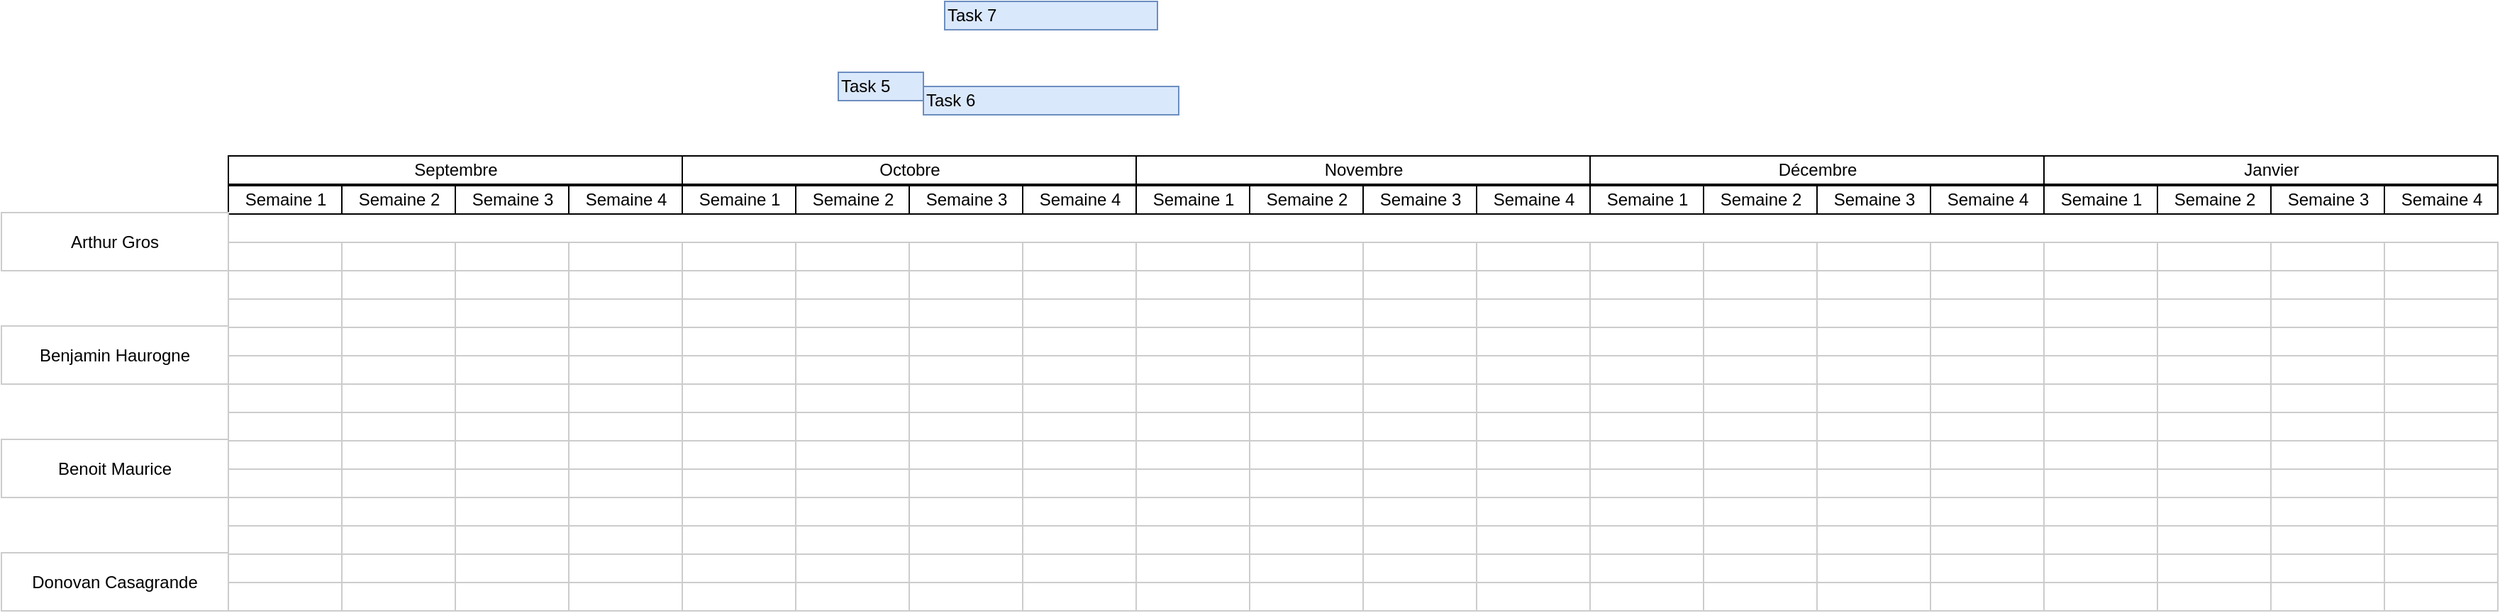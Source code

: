 <mxfile version="22.1.3" type="github">
  <diagram name="Page-1" id="2c4490ee-f0b8-94ab-5012-d5dc3445f7a3">
    <mxGraphModel dx="1902" dy="808" grid="1" gridSize="10" guides="1" tooltips="1" connect="0" arrows="1" fold="1" page="1" pageScale="1.5" pageWidth="1169" pageHeight="826" background="none" math="0" shadow="0">
      <root>
        <mxCell id="0" style=";html=1;" />
        <mxCell id="1" style=";html=1;" parent="0" />
        <mxCell id="67c90442a009f359-279" value="Novembre" style="strokeWidth=1;fontStyle=0;html=1;" parent="1" vertex="1">
          <mxGeometry x="800" y="439" width="320" height="20" as="geometry" />
        </mxCell>
        <mxCell id="7a8b956e7d50b54d-104" value="Décembre" style="strokeWidth=1;fontStyle=0;html=1;" parent="1" vertex="1">
          <mxGeometry x="1120" y="439" width="320" height="20" as="geometry" />
        </mxCell>
        <mxCell id="7a8b956e7d50b54d-109" value="Janvier" style="strokeWidth=1;fontStyle=0;html=1;" parent="1" vertex="1">
          <mxGeometry x="1440" y="439" width="320" height="20" as="geometry" />
        </mxCell>
        <mxCell id="7a8b956e7d50b54d-145" value="Octobre" style="strokeWidth=1;fontStyle=0;html=1;" parent="1" vertex="1">
          <mxGeometry x="480" y="439" width="320" height="20" as="geometry" />
        </mxCell>
        <mxCell id="7a8b956e7d50b54d-151" value="Septembre" style="strokeWidth=1;fontStyle=0;html=1;" parent="1" vertex="1">
          <mxGeometry x="160" y="439" width="320" height="20" as="geometry" />
        </mxCell>
        <mxCell id="7a8b956e7d50b54d-152" value="Semaine 1" style="strokeWidth=1;fontStyle=0;html=1;" parent="1" vertex="1">
          <mxGeometry x="160" y="460" width="80" height="20" as="geometry" />
        </mxCell>
        <mxCell id="7a8b956e7d50b54d-357" value="Task 5" style="align=left;strokeColor=#6c8ebf;html=1;fillColor=#dae8fc;" parent="1" vertex="1">
          <mxGeometry x="590" y="380" width="60" height="20" as="geometry" />
        </mxCell>
        <mxCell id="7a8b956e7d50b54d-358" value="Task 6" style="align=left;strokeColor=#6c8ebf;html=1;fillColor=#dae8fc;" parent="1" vertex="1">
          <mxGeometry x="650" y="390" width="180" height="20" as="geometry" />
        </mxCell>
        <mxCell id="7a8b956e7d50b54d-359" value="Task 7" style="align=left;strokeColor=#6c8ebf;html=1;fillColor=#dae8fc;" parent="1" vertex="1">
          <mxGeometry x="665" y="330" width="150" height="20" as="geometry" />
        </mxCell>
        <mxCell id="KohmYElV7J4Lf4DfOWHx-1" value="Arthur Gros" style="whiteSpace=wrap;html=1;align=center;strokeColor=#CCCCCC;" parent="1" vertex="1">
          <mxGeometry y="479" width="160" height="41" as="geometry" />
        </mxCell>
        <mxCell id="KohmYElV7J4Lf4DfOWHx-3" value="Benjamin Haurogne" style="whiteSpace=wrap;html=1;align=center;strokeColor=#CCCCCC;" parent="1" vertex="1">
          <mxGeometry y="559" width="160" height="41" as="geometry" />
        </mxCell>
        <mxCell id="KohmYElV7J4Lf4DfOWHx-4" value="Benoit Maurice" style="whiteSpace=wrap;html=1;align=center;strokeColor=#CCCCCC;" parent="1" vertex="1">
          <mxGeometry y="639" width="160" height="41" as="geometry" />
        </mxCell>
        <mxCell id="KohmYElV7J4Lf4DfOWHx-5" value="Donovan Casagrande" style="whiteSpace=wrap;html=1;align=center;strokeColor=#CCCCCC;" parent="1" vertex="1">
          <mxGeometry y="719" width="160" height="41" as="geometry" />
        </mxCell>
        <mxCell id="6z6v71Y1guzTuRLKmEV8-2" value="Semaine 2" style="strokeWidth=1;fontStyle=0;html=1;" vertex="1" parent="1">
          <mxGeometry x="240" y="460" width="80" height="20" as="geometry" />
        </mxCell>
        <mxCell id="6z6v71Y1guzTuRLKmEV8-3" value="Semaine 3" style="strokeWidth=1;fontStyle=0;html=1;" vertex="1" parent="1">
          <mxGeometry x="320" y="460" width="80" height="20" as="geometry" />
        </mxCell>
        <mxCell id="6z6v71Y1guzTuRLKmEV8-4" value="Semaine 4" style="strokeWidth=1;fontStyle=0;html=1;" vertex="1" parent="1">
          <mxGeometry x="400" y="460" width="80" height="20" as="geometry" />
        </mxCell>
        <mxCell id="6z6v71Y1guzTuRLKmEV8-54" value="" style="align=left;strokeColor=#CCCCCC;html=1;" vertex="1" parent="1">
          <mxGeometry x="320" y="500" width="80" height="20" as="geometry" />
        </mxCell>
        <mxCell id="6z6v71Y1guzTuRLKmEV8-55" value="" style="align=left;strokeColor=#CCCCCC;html=1;" vertex="1" parent="1">
          <mxGeometry x="320" y="520" width="80" height="20" as="geometry" />
        </mxCell>
        <mxCell id="6z6v71Y1guzTuRLKmEV8-56" value="" style="align=left;strokeColor=#CCCCCC;html=1;" vertex="1" parent="1">
          <mxGeometry x="320" y="540" width="80" height="20" as="geometry" />
        </mxCell>
        <mxCell id="6z6v71Y1guzTuRLKmEV8-57" value="" style="align=left;strokeColor=#CCCCCC;html=1;" vertex="1" parent="1">
          <mxGeometry x="320" y="560" width="80" height="20" as="geometry" />
        </mxCell>
        <mxCell id="6z6v71Y1guzTuRLKmEV8-58" value="" style="align=left;strokeColor=#CCCCCC;html=1;" vertex="1" parent="1">
          <mxGeometry x="320" y="580" width="80" height="20" as="geometry" />
        </mxCell>
        <mxCell id="6z6v71Y1guzTuRLKmEV8-59" value="" style="align=left;strokeColor=#CCCCCC;html=1;" vertex="1" parent="1">
          <mxGeometry x="320" y="600" width="80" height="20" as="geometry" />
        </mxCell>
        <mxCell id="6z6v71Y1guzTuRLKmEV8-60" value="" style="align=left;strokeColor=#CCCCCC;html=1;" vertex="1" parent="1">
          <mxGeometry x="320" y="620" width="80" height="20" as="geometry" />
        </mxCell>
        <mxCell id="6z6v71Y1guzTuRLKmEV8-61" value="" style="align=left;strokeColor=#CCCCCC;html=1;" vertex="1" parent="1">
          <mxGeometry x="320" y="640" width="80" height="20" as="geometry" />
        </mxCell>
        <mxCell id="6z6v71Y1guzTuRLKmEV8-62" value="" style="align=left;strokeColor=#CCCCCC;html=1;" vertex="1" parent="1">
          <mxGeometry x="320" y="660" width="80" height="20" as="geometry" />
        </mxCell>
        <mxCell id="6z6v71Y1guzTuRLKmEV8-63" value="" style="align=left;strokeColor=#CCCCCC;html=1;" vertex="1" parent="1">
          <mxGeometry x="320" y="680" width="80" height="20" as="geometry" />
        </mxCell>
        <mxCell id="6z6v71Y1guzTuRLKmEV8-64" value="" style="align=left;strokeColor=#CCCCCC;html=1;" vertex="1" parent="1">
          <mxGeometry x="320" y="700" width="80" height="20" as="geometry" />
        </mxCell>
        <mxCell id="6z6v71Y1guzTuRLKmEV8-65" value="" style="align=left;strokeColor=#CCCCCC;html=1;" vertex="1" parent="1">
          <mxGeometry x="320" y="720" width="80" height="20" as="geometry" />
        </mxCell>
        <mxCell id="6z6v71Y1guzTuRLKmEV8-66" value="" style="align=left;strokeColor=#CCCCCC;html=1;" vertex="1" parent="1">
          <mxGeometry x="320" y="740" width="80" height="20" as="geometry" />
        </mxCell>
        <mxCell id="6z6v71Y1guzTuRLKmEV8-68" value="" style="align=left;strokeColor=#CCCCCC;html=1;" vertex="1" parent="1">
          <mxGeometry x="400" y="500" width="80" height="20" as="geometry" />
        </mxCell>
        <mxCell id="6z6v71Y1guzTuRLKmEV8-69" value="" style="align=left;strokeColor=#CCCCCC;html=1;" vertex="1" parent="1">
          <mxGeometry x="400" y="520" width="80" height="20" as="geometry" />
        </mxCell>
        <mxCell id="6z6v71Y1guzTuRLKmEV8-70" value="" style="align=left;strokeColor=#CCCCCC;html=1;" vertex="1" parent="1">
          <mxGeometry x="400" y="540" width="80" height="20" as="geometry" />
        </mxCell>
        <mxCell id="6z6v71Y1guzTuRLKmEV8-71" value="" style="align=left;strokeColor=#CCCCCC;html=1;" vertex="1" parent="1">
          <mxGeometry x="400" y="560" width="80" height="20" as="geometry" />
        </mxCell>
        <mxCell id="6z6v71Y1guzTuRLKmEV8-72" value="" style="align=left;strokeColor=#CCCCCC;html=1;" vertex="1" parent="1">
          <mxGeometry x="400" y="580" width="80" height="20" as="geometry" />
        </mxCell>
        <mxCell id="6z6v71Y1guzTuRLKmEV8-73" value="" style="align=left;strokeColor=#CCCCCC;html=1;" vertex="1" parent="1">
          <mxGeometry x="400" y="600" width="80" height="20" as="geometry" />
        </mxCell>
        <mxCell id="6z6v71Y1guzTuRLKmEV8-74" value="" style="align=left;strokeColor=#CCCCCC;html=1;" vertex="1" parent="1">
          <mxGeometry x="400" y="620" width="80" height="20" as="geometry" />
        </mxCell>
        <mxCell id="6z6v71Y1guzTuRLKmEV8-75" value="" style="align=left;strokeColor=#CCCCCC;html=1;" vertex="1" parent="1">
          <mxGeometry x="400" y="640" width="80" height="20" as="geometry" />
        </mxCell>
        <mxCell id="6z6v71Y1guzTuRLKmEV8-76" value="" style="align=left;strokeColor=#CCCCCC;html=1;" vertex="1" parent="1">
          <mxGeometry x="400" y="660" width="80" height="20" as="geometry" />
        </mxCell>
        <mxCell id="6z6v71Y1guzTuRLKmEV8-77" value="" style="align=left;strokeColor=#CCCCCC;html=1;" vertex="1" parent="1">
          <mxGeometry x="400" y="680" width="80" height="20" as="geometry" />
        </mxCell>
        <mxCell id="6z6v71Y1guzTuRLKmEV8-78" value="" style="align=left;strokeColor=#CCCCCC;html=1;" vertex="1" parent="1">
          <mxGeometry x="400" y="700" width="80" height="20" as="geometry" />
        </mxCell>
        <mxCell id="6z6v71Y1guzTuRLKmEV8-79" value="" style="align=left;strokeColor=#CCCCCC;html=1;" vertex="1" parent="1">
          <mxGeometry x="400" y="720" width="80" height="20" as="geometry" />
        </mxCell>
        <mxCell id="6z6v71Y1guzTuRLKmEV8-80" value="" style="align=left;strokeColor=#CCCCCC;html=1;" vertex="1" parent="1">
          <mxGeometry x="400" y="740" width="80" height="20" as="geometry" />
        </mxCell>
        <mxCell id="6z6v71Y1guzTuRLKmEV8-82" value="" style="align=left;strokeColor=#CCCCCC;html=1;" vertex="1" parent="1">
          <mxGeometry x="480" y="500" width="80" height="20" as="geometry" />
        </mxCell>
        <mxCell id="6z6v71Y1guzTuRLKmEV8-83" value="" style="align=left;strokeColor=#CCCCCC;html=1;" vertex="1" parent="1">
          <mxGeometry x="480" y="520" width="80" height="20" as="geometry" />
        </mxCell>
        <mxCell id="6z6v71Y1guzTuRLKmEV8-84" value="" style="align=left;strokeColor=#CCCCCC;html=1;" vertex="1" parent="1">
          <mxGeometry x="480" y="540" width="80" height="20" as="geometry" />
        </mxCell>
        <mxCell id="6z6v71Y1guzTuRLKmEV8-85" value="" style="align=left;strokeColor=#CCCCCC;html=1;" vertex="1" parent="1">
          <mxGeometry x="480" y="560" width="80" height="20" as="geometry" />
        </mxCell>
        <mxCell id="6z6v71Y1guzTuRLKmEV8-86" value="" style="align=left;strokeColor=#CCCCCC;html=1;" vertex="1" parent="1">
          <mxGeometry x="480" y="580" width="80" height="20" as="geometry" />
        </mxCell>
        <mxCell id="6z6v71Y1guzTuRLKmEV8-87" value="" style="align=left;strokeColor=#CCCCCC;html=1;" vertex="1" parent="1">
          <mxGeometry x="480" y="600" width="80" height="20" as="geometry" />
        </mxCell>
        <mxCell id="6z6v71Y1guzTuRLKmEV8-88" value="" style="align=left;strokeColor=#CCCCCC;html=1;" vertex="1" parent="1">
          <mxGeometry x="480" y="620" width="80" height="20" as="geometry" />
        </mxCell>
        <mxCell id="6z6v71Y1guzTuRLKmEV8-89" value="" style="align=left;strokeColor=#CCCCCC;html=1;" vertex="1" parent="1">
          <mxGeometry x="480" y="640" width="80" height="20" as="geometry" />
        </mxCell>
        <mxCell id="6z6v71Y1guzTuRLKmEV8-90" value="" style="align=left;strokeColor=#CCCCCC;html=1;" vertex="1" parent="1">
          <mxGeometry x="480" y="660" width="80" height="20" as="geometry" />
        </mxCell>
        <mxCell id="6z6v71Y1guzTuRLKmEV8-91" value="" style="align=left;strokeColor=#CCCCCC;html=1;" vertex="1" parent="1">
          <mxGeometry x="480" y="680" width="80" height="20" as="geometry" />
        </mxCell>
        <mxCell id="6z6v71Y1guzTuRLKmEV8-92" value="" style="align=left;strokeColor=#CCCCCC;html=1;" vertex="1" parent="1">
          <mxGeometry x="480" y="700" width="80" height="20" as="geometry" />
        </mxCell>
        <mxCell id="6z6v71Y1guzTuRLKmEV8-93" value="" style="align=left;strokeColor=#CCCCCC;html=1;" vertex="1" parent="1">
          <mxGeometry x="480" y="720" width="80" height="20" as="geometry" />
        </mxCell>
        <mxCell id="6z6v71Y1guzTuRLKmEV8-94" value="" style="align=left;strokeColor=#CCCCCC;html=1;" vertex="1" parent="1">
          <mxGeometry x="480" y="740" width="80" height="20" as="geometry" />
        </mxCell>
        <mxCell id="6z6v71Y1guzTuRLKmEV8-96" value="" style="align=left;strokeColor=#CCCCCC;html=1;" vertex="1" parent="1">
          <mxGeometry x="560" y="500" width="80" height="20" as="geometry" />
        </mxCell>
        <mxCell id="6z6v71Y1guzTuRLKmEV8-97" value="" style="align=left;strokeColor=#CCCCCC;html=1;" vertex="1" parent="1">
          <mxGeometry x="560" y="520" width="80" height="20" as="geometry" />
        </mxCell>
        <mxCell id="6z6v71Y1guzTuRLKmEV8-98" value="" style="align=left;strokeColor=#CCCCCC;html=1;" vertex="1" parent="1">
          <mxGeometry x="560" y="540" width="80" height="20" as="geometry" />
        </mxCell>
        <mxCell id="6z6v71Y1guzTuRLKmEV8-99" value="" style="align=left;strokeColor=#CCCCCC;html=1;" vertex="1" parent="1">
          <mxGeometry x="560" y="560" width="80" height="20" as="geometry" />
        </mxCell>
        <mxCell id="6z6v71Y1guzTuRLKmEV8-100" value="" style="align=left;strokeColor=#CCCCCC;html=1;" vertex="1" parent="1">
          <mxGeometry x="560" y="580" width="80" height="20" as="geometry" />
        </mxCell>
        <mxCell id="6z6v71Y1guzTuRLKmEV8-101" value="" style="align=left;strokeColor=#CCCCCC;html=1;" vertex="1" parent="1">
          <mxGeometry x="560" y="600" width="80" height="20" as="geometry" />
        </mxCell>
        <mxCell id="6z6v71Y1guzTuRLKmEV8-102" value="" style="align=left;strokeColor=#CCCCCC;html=1;" vertex="1" parent="1">
          <mxGeometry x="560" y="620" width="80" height="20" as="geometry" />
        </mxCell>
        <mxCell id="6z6v71Y1guzTuRLKmEV8-103" value="" style="align=left;strokeColor=#CCCCCC;html=1;" vertex="1" parent="1">
          <mxGeometry x="560" y="640" width="80" height="20" as="geometry" />
        </mxCell>
        <mxCell id="6z6v71Y1guzTuRLKmEV8-104" value="" style="align=left;strokeColor=#CCCCCC;html=1;" vertex="1" parent="1">
          <mxGeometry x="560" y="660" width="80" height="20" as="geometry" />
        </mxCell>
        <mxCell id="6z6v71Y1guzTuRLKmEV8-105" value="" style="align=left;strokeColor=#CCCCCC;html=1;" vertex="1" parent="1">
          <mxGeometry x="560" y="680" width="80" height="20" as="geometry" />
        </mxCell>
        <mxCell id="6z6v71Y1guzTuRLKmEV8-106" value="" style="align=left;strokeColor=#CCCCCC;html=1;" vertex="1" parent="1">
          <mxGeometry x="560" y="700" width="80" height="20" as="geometry" />
        </mxCell>
        <mxCell id="6z6v71Y1guzTuRLKmEV8-107" value="" style="align=left;strokeColor=#CCCCCC;html=1;" vertex="1" parent="1">
          <mxGeometry x="560" y="720" width="80" height="20" as="geometry" />
        </mxCell>
        <mxCell id="6z6v71Y1guzTuRLKmEV8-108" value="" style="align=left;strokeColor=#CCCCCC;html=1;" vertex="1" parent="1">
          <mxGeometry x="560" y="740" width="80" height="20" as="geometry" />
        </mxCell>
        <mxCell id="6z6v71Y1guzTuRLKmEV8-124" value="" style="align=left;strokeColor=#CCCCCC;html=1;" vertex="1" parent="1">
          <mxGeometry x="720" y="500" width="80" height="20" as="geometry" />
        </mxCell>
        <mxCell id="6z6v71Y1guzTuRLKmEV8-125" value="" style="align=left;strokeColor=#CCCCCC;html=1;" vertex="1" parent="1">
          <mxGeometry x="720" y="520" width="80" height="20" as="geometry" />
        </mxCell>
        <mxCell id="6z6v71Y1guzTuRLKmEV8-126" value="" style="align=left;strokeColor=#CCCCCC;html=1;" vertex="1" parent="1">
          <mxGeometry x="720" y="540" width="80" height="20" as="geometry" />
        </mxCell>
        <mxCell id="6z6v71Y1guzTuRLKmEV8-127" value="" style="align=left;strokeColor=#CCCCCC;html=1;" vertex="1" parent="1">
          <mxGeometry x="720" y="560" width="80" height="20" as="geometry" />
        </mxCell>
        <mxCell id="6z6v71Y1guzTuRLKmEV8-128" value="" style="align=left;strokeColor=#CCCCCC;html=1;" vertex="1" parent="1">
          <mxGeometry x="720" y="580" width="80" height="20" as="geometry" />
        </mxCell>
        <mxCell id="6z6v71Y1guzTuRLKmEV8-129" value="" style="align=left;strokeColor=#CCCCCC;html=1;" vertex="1" parent="1">
          <mxGeometry x="720" y="600" width="80" height="20" as="geometry" />
        </mxCell>
        <mxCell id="6z6v71Y1guzTuRLKmEV8-130" value="" style="align=left;strokeColor=#CCCCCC;html=1;" vertex="1" parent="1">
          <mxGeometry x="720" y="620" width="80" height="20" as="geometry" />
        </mxCell>
        <mxCell id="6z6v71Y1guzTuRLKmEV8-131" value="" style="align=left;strokeColor=#CCCCCC;html=1;" vertex="1" parent="1">
          <mxGeometry x="720" y="640" width="80" height="20" as="geometry" />
        </mxCell>
        <mxCell id="6z6v71Y1guzTuRLKmEV8-132" value="" style="align=left;strokeColor=#CCCCCC;html=1;" vertex="1" parent="1">
          <mxGeometry x="720" y="660" width="80" height="20" as="geometry" />
        </mxCell>
        <mxCell id="6z6v71Y1guzTuRLKmEV8-133" value="" style="align=left;strokeColor=#CCCCCC;html=1;" vertex="1" parent="1">
          <mxGeometry x="720" y="680" width="80" height="20" as="geometry" />
        </mxCell>
        <mxCell id="6z6v71Y1guzTuRLKmEV8-134" value="" style="align=left;strokeColor=#CCCCCC;html=1;" vertex="1" parent="1">
          <mxGeometry x="720" y="700" width="80" height="20" as="geometry" />
        </mxCell>
        <mxCell id="6z6v71Y1guzTuRLKmEV8-135" value="" style="align=left;strokeColor=#CCCCCC;html=1;" vertex="1" parent="1">
          <mxGeometry x="720" y="720" width="80" height="20" as="geometry" />
        </mxCell>
        <mxCell id="6z6v71Y1guzTuRLKmEV8-136" value="" style="align=left;strokeColor=#CCCCCC;html=1;" vertex="1" parent="1">
          <mxGeometry x="720" y="740" width="80" height="20" as="geometry" />
        </mxCell>
        <mxCell id="6z6v71Y1guzTuRLKmEV8-138" value="" style="align=left;strokeColor=#CCCCCC;html=1;" vertex="1" parent="1">
          <mxGeometry x="800" y="500" width="80" height="20" as="geometry" />
        </mxCell>
        <mxCell id="6z6v71Y1guzTuRLKmEV8-139" value="" style="align=left;strokeColor=#CCCCCC;html=1;" vertex="1" parent="1">
          <mxGeometry x="800" y="520" width="80" height="20" as="geometry" />
        </mxCell>
        <mxCell id="6z6v71Y1guzTuRLKmEV8-140" value="" style="align=left;strokeColor=#CCCCCC;html=1;" vertex="1" parent="1">
          <mxGeometry x="800" y="540" width="80" height="20" as="geometry" />
        </mxCell>
        <mxCell id="6z6v71Y1guzTuRLKmEV8-141" value="" style="align=left;strokeColor=#CCCCCC;html=1;" vertex="1" parent="1">
          <mxGeometry x="800" y="560" width="80" height="20" as="geometry" />
        </mxCell>
        <mxCell id="6z6v71Y1guzTuRLKmEV8-142" value="" style="align=left;strokeColor=#CCCCCC;html=1;" vertex="1" parent="1">
          <mxGeometry x="800" y="580" width="80" height="20" as="geometry" />
        </mxCell>
        <mxCell id="6z6v71Y1guzTuRLKmEV8-143" value="" style="align=left;strokeColor=#CCCCCC;html=1;" vertex="1" parent="1">
          <mxGeometry x="800" y="600" width="80" height="20" as="geometry" />
        </mxCell>
        <mxCell id="6z6v71Y1guzTuRLKmEV8-144" value="" style="align=left;strokeColor=#CCCCCC;html=1;" vertex="1" parent="1">
          <mxGeometry x="800" y="620" width="80" height="20" as="geometry" />
        </mxCell>
        <mxCell id="6z6v71Y1guzTuRLKmEV8-145" value="" style="align=left;strokeColor=#CCCCCC;html=1;" vertex="1" parent="1">
          <mxGeometry x="800" y="640" width="80" height="20" as="geometry" />
        </mxCell>
        <mxCell id="6z6v71Y1guzTuRLKmEV8-146" value="" style="align=left;strokeColor=#CCCCCC;html=1;" vertex="1" parent="1">
          <mxGeometry x="800" y="660" width="80" height="20" as="geometry" />
        </mxCell>
        <mxCell id="6z6v71Y1guzTuRLKmEV8-147" value="" style="align=left;strokeColor=#CCCCCC;html=1;" vertex="1" parent="1">
          <mxGeometry x="800" y="680" width="80" height="20" as="geometry" />
        </mxCell>
        <mxCell id="6z6v71Y1guzTuRLKmEV8-148" value="" style="align=left;strokeColor=#CCCCCC;html=1;" vertex="1" parent="1">
          <mxGeometry x="800" y="700" width="80" height="20" as="geometry" />
        </mxCell>
        <mxCell id="6z6v71Y1guzTuRLKmEV8-149" value="" style="align=left;strokeColor=#CCCCCC;html=1;" vertex="1" parent="1">
          <mxGeometry x="800" y="720" width="80" height="20" as="geometry" />
        </mxCell>
        <mxCell id="6z6v71Y1guzTuRLKmEV8-150" value="" style="align=left;strokeColor=#CCCCCC;html=1;" vertex="1" parent="1">
          <mxGeometry x="800" y="740" width="80" height="20" as="geometry" />
        </mxCell>
        <mxCell id="6z6v71Y1guzTuRLKmEV8-152" value="" style="align=left;strokeColor=#CCCCCC;html=1;" vertex="1" parent="1">
          <mxGeometry x="880" y="500" width="80" height="20" as="geometry" />
        </mxCell>
        <mxCell id="6z6v71Y1guzTuRLKmEV8-153" value="" style="align=left;strokeColor=#CCCCCC;html=1;" vertex="1" parent="1">
          <mxGeometry x="880" y="520" width="80" height="20" as="geometry" />
        </mxCell>
        <mxCell id="6z6v71Y1guzTuRLKmEV8-154" value="" style="align=left;strokeColor=#CCCCCC;html=1;" vertex="1" parent="1">
          <mxGeometry x="880" y="540" width="80" height="20" as="geometry" />
        </mxCell>
        <mxCell id="6z6v71Y1guzTuRLKmEV8-155" value="" style="align=left;strokeColor=#CCCCCC;html=1;" vertex="1" parent="1">
          <mxGeometry x="880" y="560" width="80" height="20" as="geometry" />
        </mxCell>
        <mxCell id="6z6v71Y1guzTuRLKmEV8-156" value="" style="align=left;strokeColor=#CCCCCC;html=1;" vertex="1" parent="1">
          <mxGeometry x="880" y="580" width="80" height="20" as="geometry" />
        </mxCell>
        <mxCell id="6z6v71Y1guzTuRLKmEV8-157" value="" style="align=left;strokeColor=#CCCCCC;html=1;" vertex="1" parent="1">
          <mxGeometry x="880" y="600" width="80" height="20" as="geometry" />
        </mxCell>
        <mxCell id="6z6v71Y1guzTuRLKmEV8-158" value="" style="align=left;strokeColor=#CCCCCC;html=1;" vertex="1" parent="1">
          <mxGeometry x="880" y="620" width="80" height="20" as="geometry" />
        </mxCell>
        <mxCell id="6z6v71Y1guzTuRLKmEV8-159" value="" style="align=left;strokeColor=#CCCCCC;html=1;" vertex="1" parent="1">
          <mxGeometry x="880" y="640" width="80" height="20" as="geometry" />
        </mxCell>
        <mxCell id="6z6v71Y1guzTuRLKmEV8-160" value="" style="align=left;strokeColor=#CCCCCC;html=1;" vertex="1" parent="1">
          <mxGeometry x="880" y="660" width="80" height="20" as="geometry" />
        </mxCell>
        <mxCell id="6z6v71Y1guzTuRLKmEV8-161" value="" style="align=left;strokeColor=#CCCCCC;html=1;" vertex="1" parent="1">
          <mxGeometry x="880" y="680" width="80" height="20" as="geometry" />
        </mxCell>
        <mxCell id="6z6v71Y1guzTuRLKmEV8-162" value="" style="align=left;strokeColor=#CCCCCC;html=1;" vertex="1" parent="1">
          <mxGeometry x="880" y="700" width="80" height="20" as="geometry" />
        </mxCell>
        <mxCell id="6z6v71Y1guzTuRLKmEV8-163" value="" style="align=left;strokeColor=#CCCCCC;html=1;" vertex="1" parent="1">
          <mxGeometry x="880" y="720" width="80" height="20" as="geometry" />
        </mxCell>
        <mxCell id="6z6v71Y1guzTuRLKmEV8-164" value="" style="align=left;strokeColor=#CCCCCC;html=1;" vertex="1" parent="1">
          <mxGeometry x="880" y="740" width="80" height="20" as="geometry" />
        </mxCell>
        <mxCell id="6z6v71Y1guzTuRLKmEV8-166" value="" style="align=left;strokeColor=#CCCCCC;html=1;" vertex="1" parent="1">
          <mxGeometry x="960" y="500" width="80" height="20" as="geometry" />
        </mxCell>
        <mxCell id="6z6v71Y1guzTuRLKmEV8-167" value="" style="align=left;strokeColor=#CCCCCC;html=1;" vertex="1" parent="1">
          <mxGeometry x="960" y="520" width="80" height="20" as="geometry" />
        </mxCell>
        <mxCell id="6z6v71Y1guzTuRLKmEV8-168" value="" style="align=left;strokeColor=#CCCCCC;html=1;" vertex="1" parent="1">
          <mxGeometry x="960" y="540" width="80" height="20" as="geometry" />
        </mxCell>
        <mxCell id="6z6v71Y1guzTuRLKmEV8-169" value="" style="align=left;strokeColor=#CCCCCC;html=1;" vertex="1" parent="1">
          <mxGeometry x="960" y="560" width="80" height="20" as="geometry" />
        </mxCell>
        <mxCell id="6z6v71Y1guzTuRLKmEV8-170" value="" style="align=left;strokeColor=#CCCCCC;html=1;" vertex="1" parent="1">
          <mxGeometry x="960" y="580" width="80" height="20" as="geometry" />
        </mxCell>
        <mxCell id="6z6v71Y1guzTuRLKmEV8-171" value="" style="align=left;strokeColor=#CCCCCC;html=1;" vertex="1" parent="1">
          <mxGeometry x="960" y="600" width="80" height="20" as="geometry" />
        </mxCell>
        <mxCell id="6z6v71Y1guzTuRLKmEV8-172" value="" style="align=left;strokeColor=#CCCCCC;html=1;" vertex="1" parent="1">
          <mxGeometry x="960" y="620" width="80" height="20" as="geometry" />
        </mxCell>
        <mxCell id="6z6v71Y1guzTuRLKmEV8-173" value="" style="align=left;strokeColor=#CCCCCC;html=1;" vertex="1" parent="1">
          <mxGeometry x="960" y="640" width="80" height="20" as="geometry" />
        </mxCell>
        <mxCell id="6z6v71Y1guzTuRLKmEV8-174" value="" style="align=left;strokeColor=#CCCCCC;html=1;" vertex="1" parent="1">
          <mxGeometry x="960" y="660" width="80" height="20" as="geometry" />
        </mxCell>
        <mxCell id="6z6v71Y1guzTuRLKmEV8-175" value="" style="align=left;strokeColor=#CCCCCC;html=1;" vertex="1" parent="1">
          <mxGeometry x="960" y="680" width="80" height="20" as="geometry" />
        </mxCell>
        <mxCell id="6z6v71Y1guzTuRLKmEV8-176" value="" style="align=left;strokeColor=#CCCCCC;html=1;" vertex="1" parent="1">
          <mxGeometry x="960" y="700" width="80" height="20" as="geometry" />
        </mxCell>
        <mxCell id="6z6v71Y1guzTuRLKmEV8-177" value="" style="align=left;strokeColor=#CCCCCC;html=1;" vertex="1" parent="1">
          <mxGeometry x="960" y="720" width="80" height="20" as="geometry" />
        </mxCell>
        <mxCell id="6z6v71Y1guzTuRLKmEV8-178" value="" style="align=left;strokeColor=#CCCCCC;html=1;" vertex="1" parent="1">
          <mxGeometry x="960" y="740" width="80" height="20" as="geometry" />
        </mxCell>
        <mxCell id="6z6v71Y1guzTuRLKmEV8-180" value="" style="align=left;strokeColor=#CCCCCC;html=1;" vertex="1" parent="1">
          <mxGeometry x="1040" y="500" width="80" height="20" as="geometry" />
        </mxCell>
        <mxCell id="6z6v71Y1guzTuRLKmEV8-181" value="" style="align=left;strokeColor=#CCCCCC;html=1;" vertex="1" parent="1">
          <mxGeometry x="1040" y="520" width="80" height="20" as="geometry" />
        </mxCell>
        <mxCell id="6z6v71Y1guzTuRLKmEV8-182" value="" style="align=left;strokeColor=#CCCCCC;html=1;" vertex="1" parent="1">
          <mxGeometry x="1040" y="540" width="80" height="20" as="geometry" />
        </mxCell>
        <mxCell id="6z6v71Y1guzTuRLKmEV8-183" value="" style="align=left;strokeColor=#CCCCCC;html=1;" vertex="1" parent="1">
          <mxGeometry x="1040" y="560" width="80" height="20" as="geometry" />
        </mxCell>
        <mxCell id="6z6v71Y1guzTuRLKmEV8-184" value="" style="align=left;strokeColor=#CCCCCC;html=1;" vertex="1" parent="1">
          <mxGeometry x="1040" y="580" width="80" height="20" as="geometry" />
        </mxCell>
        <mxCell id="6z6v71Y1guzTuRLKmEV8-186" value="" style="align=left;strokeColor=#CCCCCC;html=1;" vertex="1" parent="1">
          <mxGeometry x="1040" y="620" width="80" height="20" as="geometry" />
        </mxCell>
        <mxCell id="6z6v71Y1guzTuRLKmEV8-187" value="" style="align=left;strokeColor=#CCCCCC;html=1;" vertex="1" parent="1">
          <mxGeometry x="1040" y="640" width="80" height="20" as="geometry" />
        </mxCell>
        <mxCell id="6z6v71Y1guzTuRLKmEV8-188" value="" style="align=left;strokeColor=#CCCCCC;html=1;" vertex="1" parent="1">
          <mxGeometry x="1040" y="660" width="80" height="20" as="geometry" />
        </mxCell>
        <mxCell id="6z6v71Y1guzTuRLKmEV8-189" value="" style="align=left;strokeColor=#CCCCCC;html=1;" vertex="1" parent="1">
          <mxGeometry x="1040" y="680" width="80" height="20" as="geometry" />
        </mxCell>
        <mxCell id="6z6v71Y1guzTuRLKmEV8-190" value="" style="align=left;strokeColor=#CCCCCC;html=1;" vertex="1" parent="1">
          <mxGeometry x="1040" y="700" width="80" height="20" as="geometry" />
        </mxCell>
        <mxCell id="6z6v71Y1guzTuRLKmEV8-191" value="" style="align=left;strokeColor=#CCCCCC;html=1;" vertex="1" parent="1">
          <mxGeometry x="1040" y="720" width="80" height="20" as="geometry" />
        </mxCell>
        <mxCell id="6z6v71Y1guzTuRLKmEV8-192" value="" style="align=left;strokeColor=#CCCCCC;html=1;" vertex="1" parent="1">
          <mxGeometry x="1040" y="740" width="80" height="20" as="geometry" />
        </mxCell>
        <mxCell id="6z6v71Y1guzTuRLKmEV8-193" value="Semaine 1" style="strokeWidth=1;fontStyle=0;html=1;" vertex="1" parent="1">
          <mxGeometry x="480" y="460" width="80" height="20" as="geometry" />
        </mxCell>
        <mxCell id="6z6v71Y1guzTuRLKmEV8-194" value="Semaine 2" style="strokeWidth=1;fontStyle=0;html=1;" vertex="1" parent="1">
          <mxGeometry x="560" y="460" width="80" height="20" as="geometry" />
        </mxCell>
        <mxCell id="6z6v71Y1guzTuRLKmEV8-195" value="Semaine 3" style="strokeWidth=1;fontStyle=0;html=1;" vertex="1" parent="1">
          <mxGeometry x="640" y="460" width="80" height="20" as="geometry" />
        </mxCell>
        <mxCell id="6z6v71Y1guzTuRLKmEV8-196" value="Semaine 4" style="strokeWidth=1;fontStyle=0;html=1;" vertex="1" parent="1">
          <mxGeometry x="720" y="460" width="80" height="20" as="geometry" />
        </mxCell>
        <mxCell id="6z6v71Y1guzTuRLKmEV8-197" value="Semaine 1" style="strokeWidth=1;fontStyle=0;html=1;" vertex="1" parent="1">
          <mxGeometry x="800" y="460" width="80" height="20" as="geometry" />
        </mxCell>
        <mxCell id="6z6v71Y1guzTuRLKmEV8-198" value="Semaine 2" style="strokeWidth=1;fontStyle=0;html=1;" vertex="1" parent="1">
          <mxGeometry x="880" y="460" width="80" height="20" as="geometry" />
        </mxCell>
        <mxCell id="6z6v71Y1guzTuRLKmEV8-199" value="Semaine 3" style="strokeWidth=1;fontStyle=0;html=1;" vertex="1" parent="1">
          <mxGeometry x="960" y="460" width="80" height="20" as="geometry" />
        </mxCell>
        <mxCell id="6z6v71Y1guzTuRLKmEV8-200" value="Semaine 4" style="strokeWidth=1;fontStyle=0;html=1;" vertex="1" parent="1">
          <mxGeometry x="1040" y="460" width="80" height="20" as="geometry" />
        </mxCell>
        <mxCell id="6z6v71Y1guzTuRLKmEV8-201" value="Semaine 1" style="strokeWidth=1;fontStyle=0;html=1;" vertex="1" parent="1">
          <mxGeometry x="1120" y="460" width="80" height="20" as="geometry" />
        </mxCell>
        <mxCell id="6z6v71Y1guzTuRLKmEV8-202" value="Semaine 2" style="strokeWidth=1;fontStyle=0;html=1;" vertex="1" parent="1">
          <mxGeometry x="1200" y="460" width="80" height="20" as="geometry" />
        </mxCell>
        <mxCell id="6z6v71Y1guzTuRLKmEV8-203" value="Semaine 3" style="strokeWidth=1;fontStyle=0;html=1;" vertex="1" parent="1">
          <mxGeometry x="1280" y="460" width="80" height="20" as="geometry" />
        </mxCell>
        <mxCell id="6z6v71Y1guzTuRLKmEV8-204" value="Semaine 4" style="strokeWidth=1;fontStyle=0;html=1;" vertex="1" parent="1">
          <mxGeometry x="1360" y="460" width="80" height="20" as="geometry" />
        </mxCell>
        <mxCell id="6z6v71Y1guzTuRLKmEV8-205" value="Semaine 1" style="strokeWidth=1;fontStyle=0;html=1;" vertex="1" parent="1">
          <mxGeometry x="1440" y="460" width="80" height="20" as="geometry" />
        </mxCell>
        <mxCell id="6z6v71Y1guzTuRLKmEV8-206" value="Semaine 2" style="strokeWidth=1;fontStyle=0;html=1;" vertex="1" parent="1">
          <mxGeometry x="1520" y="460" width="80" height="20" as="geometry" />
        </mxCell>
        <mxCell id="6z6v71Y1guzTuRLKmEV8-207" value="Semaine 3" style="strokeWidth=1;fontStyle=0;html=1;" vertex="1" parent="1">
          <mxGeometry x="1600" y="460" width="80" height="20" as="geometry" />
        </mxCell>
        <mxCell id="6z6v71Y1guzTuRLKmEV8-208" value="Semaine 4" style="strokeWidth=1;fontStyle=0;html=1;" vertex="1" parent="1">
          <mxGeometry x="1680" y="460" width="80" height="20" as="geometry" />
        </mxCell>
        <mxCell id="6z6v71Y1guzTuRLKmEV8-209" value="" style="align=left;strokeColor=#CCCCCC;html=1;" vertex="1" parent="1">
          <mxGeometry x="1120" y="500" width="80" height="20" as="geometry" />
        </mxCell>
        <mxCell id="6z6v71Y1guzTuRLKmEV8-210" value="" style="align=left;strokeColor=#CCCCCC;html=1;" vertex="1" parent="1">
          <mxGeometry x="1120" y="520" width="80" height="20" as="geometry" />
        </mxCell>
        <mxCell id="6z6v71Y1guzTuRLKmEV8-211" value="" style="align=left;strokeColor=#CCCCCC;html=1;" vertex="1" parent="1">
          <mxGeometry x="1120" y="540" width="80" height="20" as="geometry" />
        </mxCell>
        <mxCell id="6z6v71Y1guzTuRLKmEV8-212" value="" style="align=left;strokeColor=#CCCCCC;html=1;" vertex="1" parent="1">
          <mxGeometry x="1120" y="560" width="80" height="20" as="geometry" />
        </mxCell>
        <mxCell id="6z6v71Y1guzTuRLKmEV8-213" value="" style="align=left;strokeColor=#CCCCCC;html=1;" vertex="1" parent="1">
          <mxGeometry x="1120" y="580" width="80" height="20" as="geometry" />
        </mxCell>
        <mxCell id="6z6v71Y1guzTuRLKmEV8-214" value="" style="align=left;strokeColor=#CCCCCC;html=1;" vertex="1" parent="1">
          <mxGeometry x="1120" y="600" width="80" height="20" as="geometry" />
        </mxCell>
        <mxCell id="6z6v71Y1guzTuRLKmEV8-215" value="" style="align=left;strokeColor=#CCCCCC;html=1;" vertex="1" parent="1">
          <mxGeometry x="1120" y="620" width="80" height="20" as="geometry" />
        </mxCell>
        <mxCell id="6z6v71Y1guzTuRLKmEV8-216" value="" style="align=left;strokeColor=#CCCCCC;html=1;" vertex="1" parent="1">
          <mxGeometry x="1120" y="640" width="80" height="20" as="geometry" />
        </mxCell>
        <mxCell id="6z6v71Y1guzTuRLKmEV8-217" value="" style="align=left;strokeColor=#CCCCCC;html=1;" vertex="1" parent="1">
          <mxGeometry x="1120" y="660" width="80" height="20" as="geometry" />
        </mxCell>
        <mxCell id="6z6v71Y1guzTuRLKmEV8-218" value="" style="align=left;strokeColor=#CCCCCC;html=1;" vertex="1" parent="1">
          <mxGeometry x="1120" y="680" width="80" height="20" as="geometry" />
        </mxCell>
        <mxCell id="6z6v71Y1guzTuRLKmEV8-219" value="" style="align=left;strokeColor=#CCCCCC;html=1;" vertex="1" parent="1">
          <mxGeometry x="1120" y="700" width="80" height="20" as="geometry" />
        </mxCell>
        <mxCell id="6z6v71Y1guzTuRLKmEV8-220" value="" style="align=left;strokeColor=#CCCCCC;html=1;" vertex="1" parent="1">
          <mxGeometry x="1120" y="720" width="80" height="20" as="geometry" />
        </mxCell>
        <mxCell id="6z6v71Y1guzTuRLKmEV8-221" value="" style="align=left;strokeColor=#CCCCCC;html=1;" vertex="1" parent="1">
          <mxGeometry x="1120" y="740" width="80" height="20" as="geometry" />
        </mxCell>
        <mxCell id="6z6v71Y1guzTuRLKmEV8-222" value="" style="align=left;strokeColor=#CCCCCC;html=1;" vertex="1" parent="1">
          <mxGeometry x="1200" y="500" width="80" height="20" as="geometry" />
        </mxCell>
        <mxCell id="6z6v71Y1guzTuRLKmEV8-223" value="" style="align=left;strokeColor=#CCCCCC;html=1;" vertex="1" parent="1">
          <mxGeometry x="1200" y="520" width="80" height="20" as="geometry" />
        </mxCell>
        <mxCell id="6z6v71Y1guzTuRLKmEV8-224" value="" style="align=left;strokeColor=#CCCCCC;html=1;" vertex="1" parent="1">
          <mxGeometry x="1200" y="540" width="80" height="20" as="geometry" />
        </mxCell>
        <mxCell id="6z6v71Y1guzTuRLKmEV8-225" value="" style="align=left;strokeColor=#CCCCCC;html=1;" vertex="1" parent="1">
          <mxGeometry x="1200" y="560" width="80" height="20" as="geometry" />
        </mxCell>
        <mxCell id="6z6v71Y1guzTuRLKmEV8-226" value="" style="align=left;strokeColor=#CCCCCC;html=1;" vertex="1" parent="1">
          <mxGeometry x="1200" y="580" width="80" height="20" as="geometry" />
        </mxCell>
        <mxCell id="6z6v71Y1guzTuRLKmEV8-227" value="" style="align=left;strokeColor=#CCCCCC;html=1;" vertex="1" parent="1">
          <mxGeometry x="1200" y="600" width="80" height="20" as="geometry" />
        </mxCell>
        <mxCell id="6z6v71Y1guzTuRLKmEV8-228" value="" style="align=left;strokeColor=#CCCCCC;html=1;" vertex="1" parent="1">
          <mxGeometry x="1200" y="620" width="80" height="20" as="geometry" />
        </mxCell>
        <mxCell id="6z6v71Y1guzTuRLKmEV8-229" value="" style="align=left;strokeColor=#CCCCCC;html=1;" vertex="1" parent="1">
          <mxGeometry x="1200" y="640" width="80" height="20" as="geometry" />
        </mxCell>
        <mxCell id="6z6v71Y1guzTuRLKmEV8-230" value="" style="align=left;strokeColor=#CCCCCC;html=1;" vertex="1" parent="1">
          <mxGeometry x="1200" y="660" width="80" height="20" as="geometry" />
        </mxCell>
        <mxCell id="6z6v71Y1guzTuRLKmEV8-231" value="" style="align=left;strokeColor=#CCCCCC;html=1;" vertex="1" parent="1">
          <mxGeometry x="1200" y="680" width="80" height="20" as="geometry" />
        </mxCell>
        <mxCell id="6z6v71Y1guzTuRLKmEV8-232" value="" style="align=left;strokeColor=#CCCCCC;html=1;" vertex="1" parent="1">
          <mxGeometry x="1200" y="700" width="80" height="20" as="geometry" />
        </mxCell>
        <mxCell id="6z6v71Y1guzTuRLKmEV8-233" value="" style="align=left;strokeColor=#CCCCCC;html=1;" vertex="1" parent="1">
          <mxGeometry x="1200" y="720" width="80" height="20" as="geometry" />
        </mxCell>
        <mxCell id="6z6v71Y1guzTuRLKmEV8-234" value="" style="align=left;strokeColor=#CCCCCC;html=1;" vertex="1" parent="1">
          <mxGeometry x="1200" y="740" width="80" height="20" as="geometry" />
        </mxCell>
        <mxCell id="6z6v71Y1guzTuRLKmEV8-235" value="" style="align=left;strokeColor=#CCCCCC;html=1;" vertex="1" parent="1">
          <mxGeometry x="1280" y="500" width="80" height="20" as="geometry" />
        </mxCell>
        <mxCell id="6z6v71Y1guzTuRLKmEV8-236" value="" style="align=left;strokeColor=#CCCCCC;html=1;" vertex="1" parent="1">
          <mxGeometry x="1280" y="520" width="80" height="20" as="geometry" />
        </mxCell>
        <mxCell id="6z6v71Y1guzTuRLKmEV8-237" value="" style="align=left;strokeColor=#CCCCCC;html=1;" vertex="1" parent="1">
          <mxGeometry x="1280" y="540" width="80" height="20" as="geometry" />
        </mxCell>
        <mxCell id="6z6v71Y1guzTuRLKmEV8-238" value="" style="align=left;strokeColor=#CCCCCC;html=1;" vertex="1" parent="1">
          <mxGeometry x="1280" y="560" width="80" height="20" as="geometry" />
        </mxCell>
        <mxCell id="6z6v71Y1guzTuRLKmEV8-239" value="" style="align=left;strokeColor=#CCCCCC;html=1;" vertex="1" parent="1">
          <mxGeometry x="1280" y="580" width="80" height="20" as="geometry" />
        </mxCell>
        <mxCell id="6z6v71Y1guzTuRLKmEV8-240" value="" style="align=left;strokeColor=#CCCCCC;html=1;" vertex="1" parent="1">
          <mxGeometry x="1280" y="600" width="80" height="20" as="geometry" />
        </mxCell>
        <mxCell id="6z6v71Y1guzTuRLKmEV8-241" value="" style="align=left;strokeColor=#CCCCCC;html=1;" vertex="1" parent="1">
          <mxGeometry x="1280" y="620" width="80" height="20" as="geometry" />
        </mxCell>
        <mxCell id="6z6v71Y1guzTuRLKmEV8-242" value="" style="align=left;strokeColor=#CCCCCC;html=1;" vertex="1" parent="1">
          <mxGeometry x="1280" y="640" width="80" height="20" as="geometry" />
        </mxCell>
        <mxCell id="6z6v71Y1guzTuRLKmEV8-243" value="" style="align=left;strokeColor=#CCCCCC;html=1;" vertex="1" parent="1">
          <mxGeometry x="1280" y="660" width="80" height="20" as="geometry" />
        </mxCell>
        <mxCell id="6z6v71Y1guzTuRLKmEV8-244" value="" style="align=left;strokeColor=#CCCCCC;html=1;" vertex="1" parent="1">
          <mxGeometry x="1280" y="680" width="80" height="20" as="geometry" />
        </mxCell>
        <mxCell id="6z6v71Y1guzTuRLKmEV8-245" value="" style="align=left;strokeColor=#CCCCCC;html=1;" vertex="1" parent="1">
          <mxGeometry x="1280" y="700" width="80" height="20" as="geometry" />
        </mxCell>
        <mxCell id="6z6v71Y1guzTuRLKmEV8-246" value="" style="align=left;strokeColor=#CCCCCC;html=1;" vertex="1" parent="1">
          <mxGeometry x="1280" y="720" width="80" height="20" as="geometry" />
        </mxCell>
        <mxCell id="6z6v71Y1guzTuRLKmEV8-247" value="" style="align=left;strokeColor=#CCCCCC;html=1;" vertex="1" parent="1">
          <mxGeometry x="1280" y="740" width="80" height="20" as="geometry" />
        </mxCell>
        <mxCell id="6z6v71Y1guzTuRLKmEV8-248" value="" style="align=left;strokeColor=#CCCCCC;html=1;" vertex="1" parent="1">
          <mxGeometry x="1360" y="500" width="80" height="20" as="geometry" />
        </mxCell>
        <mxCell id="6z6v71Y1guzTuRLKmEV8-249" value="" style="align=left;strokeColor=#CCCCCC;html=1;" vertex="1" parent="1">
          <mxGeometry x="1360" y="520" width="80" height="20" as="geometry" />
        </mxCell>
        <mxCell id="6z6v71Y1guzTuRLKmEV8-250" value="" style="align=left;strokeColor=#CCCCCC;html=1;" vertex="1" parent="1">
          <mxGeometry x="1360" y="540" width="80" height="20" as="geometry" />
        </mxCell>
        <mxCell id="6z6v71Y1guzTuRLKmEV8-251" value="" style="align=left;strokeColor=#CCCCCC;html=1;" vertex="1" parent="1">
          <mxGeometry x="1360" y="560" width="80" height="20" as="geometry" />
        </mxCell>
        <mxCell id="6z6v71Y1guzTuRLKmEV8-252" value="" style="align=left;strokeColor=#CCCCCC;html=1;" vertex="1" parent="1">
          <mxGeometry x="1360" y="580" width="80" height="20" as="geometry" />
        </mxCell>
        <mxCell id="6z6v71Y1guzTuRLKmEV8-253" value="" style="align=left;strokeColor=#CCCCCC;html=1;" vertex="1" parent="1">
          <mxGeometry x="1360" y="600" width="80" height="20" as="geometry" />
        </mxCell>
        <mxCell id="6z6v71Y1guzTuRLKmEV8-254" value="" style="align=left;strokeColor=#CCCCCC;html=1;" vertex="1" parent="1">
          <mxGeometry x="1360" y="620" width="80" height="20" as="geometry" />
        </mxCell>
        <mxCell id="6z6v71Y1guzTuRLKmEV8-255" value="" style="align=left;strokeColor=#CCCCCC;html=1;" vertex="1" parent="1">
          <mxGeometry x="1360" y="640" width="80" height="20" as="geometry" />
        </mxCell>
        <mxCell id="6z6v71Y1guzTuRLKmEV8-256" value="" style="align=left;strokeColor=#CCCCCC;html=1;" vertex="1" parent="1">
          <mxGeometry x="1360" y="660" width="80" height="20" as="geometry" />
        </mxCell>
        <mxCell id="6z6v71Y1guzTuRLKmEV8-257" value="" style="align=left;strokeColor=#CCCCCC;html=1;" vertex="1" parent="1">
          <mxGeometry x="1360" y="680" width="80" height="20" as="geometry" />
        </mxCell>
        <mxCell id="6z6v71Y1guzTuRLKmEV8-258" value="" style="align=left;strokeColor=#CCCCCC;html=1;" vertex="1" parent="1">
          <mxGeometry x="1360" y="700" width="80" height="20" as="geometry" />
        </mxCell>
        <mxCell id="6z6v71Y1guzTuRLKmEV8-259" value="" style="align=left;strokeColor=#CCCCCC;html=1;" vertex="1" parent="1">
          <mxGeometry x="1360" y="720" width="80" height="20" as="geometry" />
        </mxCell>
        <mxCell id="6z6v71Y1guzTuRLKmEV8-260" value="" style="align=left;strokeColor=#CCCCCC;html=1;" vertex="1" parent="1">
          <mxGeometry x="1360" y="740" width="80" height="20" as="geometry" />
        </mxCell>
        <mxCell id="6z6v71Y1guzTuRLKmEV8-261" value="" style="align=left;strokeColor=#CCCCCC;html=1;" vertex="1" parent="1">
          <mxGeometry x="1440" y="500" width="80" height="20" as="geometry" />
        </mxCell>
        <mxCell id="6z6v71Y1guzTuRLKmEV8-262" value="" style="align=left;strokeColor=#CCCCCC;html=1;" vertex="1" parent="1">
          <mxGeometry x="1440" y="520" width="80" height="20" as="geometry" />
        </mxCell>
        <mxCell id="6z6v71Y1guzTuRLKmEV8-263" value="" style="align=left;strokeColor=#CCCCCC;html=1;" vertex="1" parent="1">
          <mxGeometry x="1440" y="540" width="80" height="20" as="geometry" />
        </mxCell>
        <mxCell id="6z6v71Y1guzTuRLKmEV8-264" value="" style="align=left;strokeColor=#CCCCCC;html=1;" vertex="1" parent="1">
          <mxGeometry x="1440" y="560" width="80" height="20" as="geometry" />
        </mxCell>
        <mxCell id="6z6v71Y1guzTuRLKmEV8-265" value="" style="align=left;strokeColor=#CCCCCC;html=1;" vertex="1" parent="1">
          <mxGeometry x="1440" y="580" width="80" height="20" as="geometry" />
        </mxCell>
        <mxCell id="6z6v71Y1guzTuRLKmEV8-266" value="" style="align=left;strokeColor=#CCCCCC;html=1;" vertex="1" parent="1">
          <mxGeometry x="1440" y="600" width="80" height="20" as="geometry" />
        </mxCell>
        <mxCell id="6z6v71Y1guzTuRLKmEV8-267" value="" style="align=left;strokeColor=#CCCCCC;html=1;" vertex="1" parent="1">
          <mxGeometry x="1440" y="620" width="80" height="20" as="geometry" />
        </mxCell>
        <mxCell id="6z6v71Y1guzTuRLKmEV8-268" value="" style="align=left;strokeColor=#CCCCCC;html=1;" vertex="1" parent="1">
          <mxGeometry x="1440" y="640" width="80" height="20" as="geometry" />
        </mxCell>
        <mxCell id="6z6v71Y1guzTuRLKmEV8-269" value="" style="align=left;strokeColor=#CCCCCC;html=1;" vertex="1" parent="1">
          <mxGeometry x="1440" y="660" width="80" height="20" as="geometry" />
        </mxCell>
        <mxCell id="6z6v71Y1guzTuRLKmEV8-270" value="" style="align=left;strokeColor=#CCCCCC;html=1;" vertex="1" parent="1">
          <mxGeometry x="1440" y="680" width="80" height="20" as="geometry" />
        </mxCell>
        <mxCell id="6z6v71Y1guzTuRLKmEV8-271" value="" style="align=left;strokeColor=#CCCCCC;html=1;" vertex="1" parent="1">
          <mxGeometry x="1440" y="700" width="80" height="20" as="geometry" />
        </mxCell>
        <mxCell id="6z6v71Y1guzTuRLKmEV8-272" value="" style="align=left;strokeColor=#CCCCCC;html=1;" vertex="1" parent="1">
          <mxGeometry x="1440" y="720" width="80" height="20" as="geometry" />
        </mxCell>
        <mxCell id="6z6v71Y1guzTuRLKmEV8-273" value="" style="align=left;strokeColor=#CCCCCC;html=1;" vertex="1" parent="1">
          <mxGeometry x="1440" y="740" width="80" height="20" as="geometry" />
        </mxCell>
        <mxCell id="6z6v71Y1guzTuRLKmEV8-274" value="" style="align=left;strokeColor=#CCCCCC;html=1;" vertex="1" parent="1">
          <mxGeometry x="1520" y="500" width="80" height="20" as="geometry" />
        </mxCell>
        <mxCell id="6z6v71Y1guzTuRLKmEV8-275" value="" style="align=left;strokeColor=#CCCCCC;html=1;" vertex="1" parent="1">
          <mxGeometry x="1520" y="520" width="80" height="20" as="geometry" />
        </mxCell>
        <mxCell id="6z6v71Y1guzTuRLKmEV8-276" value="" style="align=left;strokeColor=#CCCCCC;html=1;" vertex="1" parent="1">
          <mxGeometry x="1520" y="540" width="80" height="20" as="geometry" />
        </mxCell>
        <mxCell id="6z6v71Y1guzTuRLKmEV8-277" value="" style="align=left;strokeColor=#CCCCCC;html=1;" vertex="1" parent="1">
          <mxGeometry x="1520" y="560" width="80" height="20" as="geometry" />
        </mxCell>
        <mxCell id="6z6v71Y1guzTuRLKmEV8-278" value="" style="align=left;strokeColor=#CCCCCC;html=1;" vertex="1" parent="1">
          <mxGeometry x="1520" y="580" width="80" height="20" as="geometry" />
        </mxCell>
        <mxCell id="6z6v71Y1guzTuRLKmEV8-279" value="" style="align=left;strokeColor=#CCCCCC;html=1;" vertex="1" parent="1">
          <mxGeometry x="1520" y="600" width="80" height="20" as="geometry" />
        </mxCell>
        <mxCell id="6z6v71Y1guzTuRLKmEV8-280" value="" style="align=left;strokeColor=#CCCCCC;html=1;" vertex="1" parent="1">
          <mxGeometry x="1520" y="620" width="80" height="20" as="geometry" />
        </mxCell>
        <mxCell id="6z6v71Y1guzTuRLKmEV8-281" value="" style="align=left;strokeColor=#CCCCCC;html=1;" vertex="1" parent="1">
          <mxGeometry x="1520" y="640" width="80" height="20" as="geometry" />
        </mxCell>
        <mxCell id="6z6v71Y1guzTuRLKmEV8-282" value="" style="align=left;strokeColor=#CCCCCC;html=1;" vertex="1" parent="1">
          <mxGeometry x="1520" y="660" width="80" height="20" as="geometry" />
        </mxCell>
        <mxCell id="6z6v71Y1guzTuRLKmEV8-283" value="" style="align=left;strokeColor=#CCCCCC;html=1;" vertex="1" parent="1">
          <mxGeometry x="1520" y="680" width="80" height="20" as="geometry" />
        </mxCell>
        <mxCell id="6z6v71Y1guzTuRLKmEV8-284" value="" style="align=left;strokeColor=#CCCCCC;html=1;" vertex="1" parent="1">
          <mxGeometry x="1520" y="700" width="80" height="20" as="geometry" />
        </mxCell>
        <mxCell id="6z6v71Y1guzTuRLKmEV8-285" value="" style="align=left;strokeColor=#CCCCCC;html=1;" vertex="1" parent="1">
          <mxGeometry x="1520" y="720" width="80" height="20" as="geometry" />
        </mxCell>
        <mxCell id="6z6v71Y1guzTuRLKmEV8-286" value="" style="align=left;strokeColor=#CCCCCC;html=1;" vertex="1" parent="1">
          <mxGeometry x="1520" y="740" width="80" height="20" as="geometry" />
        </mxCell>
        <mxCell id="6z6v71Y1guzTuRLKmEV8-287" value="" style="align=left;strokeColor=#CCCCCC;html=1;" vertex="1" parent="1">
          <mxGeometry x="1600" y="500" width="80" height="20" as="geometry" />
        </mxCell>
        <mxCell id="6z6v71Y1guzTuRLKmEV8-288" value="" style="align=left;strokeColor=#CCCCCC;html=1;" vertex="1" parent="1">
          <mxGeometry x="1600" y="520" width="80" height="20" as="geometry" />
        </mxCell>
        <mxCell id="6z6v71Y1guzTuRLKmEV8-289" value="" style="align=left;strokeColor=#CCCCCC;html=1;" vertex="1" parent="1">
          <mxGeometry x="1600" y="540" width="80" height="20" as="geometry" />
        </mxCell>
        <mxCell id="6z6v71Y1guzTuRLKmEV8-290" value="" style="align=left;strokeColor=#CCCCCC;html=1;" vertex="1" parent="1">
          <mxGeometry x="1600" y="560" width="80" height="20" as="geometry" />
        </mxCell>
        <mxCell id="6z6v71Y1guzTuRLKmEV8-291" value="" style="align=left;strokeColor=#CCCCCC;html=1;" vertex="1" parent="1">
          <mxGeometry x="1600" y="580" width="80" height="20" as="geometry" />
        </mxCell>
        <mxCell id="6z6v71Y1guzTuRLKmEV8-292" value="" style="align=left;strokeColor=#CCCCCC;html=1;" vertex="1" parent="1">
          <mxGeometry x="1600" y="600" width="80" height="20" as="geometry" />
        </mxCell>
        <mxCell id="6z6v71Y1guzTuRLKmEV8-293" value="" style="align=left;strokeColor=#CCCCCC;html=1;" vertex="1" parent="1">
          <mxGeometry x="1600" y="620" width="80" height="20" as="geometry" />
        </mxCell>
        <mxCell id="6z6v71Y1guzTuRLKmEV8-294" value="" style="align=left;strokeColor=#CCCCCC;html=1;" vertex="1" parent="1">
          <mxGeometry x="1600" y="640" width="80" height="20" as="geometry" />
        </mxCell>
        <mxCell id="6z6v71Y1guzTuRLKmEV8-295" value="" style="align=left;strokeColor=#CCCCCC;html=1;" vertex="1" parent="1">
          <mxGeometry x="1600" y="660" width="80" height="20" as="geometry" />
        </mxCell>
        <mxCell id="6z6v71Y1guzTuRLKmEV8-296" value="" style="align=left;strokeColor=#CCCCCC;html=1;" vertex="1" parent="1">
          <mxGeometry x="1600" y="680" width="80" height="20" as="geometry" />
        </mxCell>
        <mxCell id="6z6v71Y1guzTuRLKmEV8-297" value="" style="align=left;strokeColor=#CCCCCC;html=1;" vertex="1" parent="1">
          <mxGeometry x="1600" y="700" width="80" height="20" as="geometry" />
        </mxCell>
        <mxCell id="6z6v71Y1guzTuRLKmEV8-298" value="" style="align=left;strokeColor=#CCCCCC;html=1;" vertex="1" parent="1">
          <mxGeometry x="1600" y="720" width="80" height="20" as="geometry" />
        </mxCell>
        <mxCell id="6z6v71Y1guzTuRLKmEV8-299" value="" style="align=left;strokeColor=#CCCCCC;html=1;" vertex="1" parent="1">
          <mxGeometry x="1600" y="740" width="80" height="20" as="geometry" />
        </mxCell>
        <mxCell id="6z6v71Y1guzTuRLKmEV8-300" value="" style="align=left;strokeColor=#CCCCCC;html=1;" vertex="1" parent="1">
          <mxGeometry x="1680" y="500" width="80" height="20" as="geometry" />
        </mxCell>
        <mxCell id="6z6v71Y1guzTuRLKmEV8-301" value="" style="align=left;strokeColor=#CCCCCC;html=1;" vertex="1" parent="1">
          <mxGeometry x="1680" y="520" width="80" height="20" as="geometry" />
        </mxCell>
        <mxCell id="6z6v71Y1guzTuRLKmEV8-302" value="" style="align=left;strokeColor=#CCCCCC;html=1;" vertex="1" parent="1">
          <mxGeometry x="1680" y="540" width="80" height="20" as="geometry" />
        </mxCell>
        <mxCell id="6z6v71Y1guzTuRLKmEV8-303" value="" style="align=left;strokeColor=#CCCCCC;html=1;" vertex="1" parent="1">
          <mxGeometry x="1680" y="560" width="80" height="20" as="geometry" />
        </mxCell>
        <mxCell id="6z6v71Y1guzTuRLKmEV8-304" value="" style="align=left;strokeColor=#CCCCCC;html=1;" vertex="1" parent="1">
          <mxGeometry x="1680" y="580" width="80" height="20" as="geometry" />
        </mxCell>
        <mxCell id="6z6v71Y1guzTuRLKmEV8-305" value="" style="align=left;strokeColor=#CCCCCC;html=1;" vertex="1" parent="1">
          <mxGeometry x="1680" y="600" width="80" height="20" as="geometry" />
        </mxCell>
        <mxCell id="6z6v71Y1guzTuRLKmEV8-306" value="" style="align=left;strokeColor=#CCCCCC;html=1;" vertex="1" parent="1">
          <mxGeometry x="1680" y="620" width="80" height="20" as="geometry" />
        </mxCell>
        <mxCell id="6z6v71Y1guzTuRLKmEV8-307" value="" style="align=left;strokeColor=#CCCCCC;html=1;" vertex="1" parent="1">
          <mxGeometry x="1680" y="640" width="80" height="20" as="geometry" />
        </mxCell>
        <mxCell id="6z6v71Y1guzTuRLKmEV8-308" value="" style="align=left;strokeColor=#CCCCCC;html=1;" vertex="1" parent="1">
          <mxGeometry x="1680" y="660" width="80" height="20" as="geometry" />
        </mxCell>
        <mxCell id="6z6v71Y1guzTuRLKmEV8-309" value="" style="align=left;strokeColor=#CCCCCC;html=1;" vertex="1" parent="1">
          <mxGeometry x="1680" y="680" width="80" height="20" as="geometry" />
        </mxCell>
        <mxCell id="6z6v71Y1guzTuRLKmEV8-310" value="" style="align=left;strokeColor=#CCCCCC;html=1;" vertex="1" parent="1">
          <mxGeometry x="1680" y="700" width="80" height="20" as="geometry" />
        </mxCell>
        <mxCell id="6z6v71Y1guzTuRLKmEV8-311" value="" style="align=left;strokeColor=#CCCCCC;html=1;" vertex="1" parent="1">
          <mxGeometry x="1680" y="720" width="80" height="20" as="geometry" />
        </mxCell>
        <mxCell id="6z6v71Y1guzTuRLKmEV8-312" value="" style="align=left;strokeColor=#CCCCCC;html=1;" vertex="1" parent="1">
          <mxGeometry x="1680" y="740" width="80" height="20" as="geometry" />
        </mxCell>
        <mxCell id="6z6v71Y1guzTuRLKmEV8-313" value="" style="align=left;strokeColor=#CCCCCC;html=1;" vertex="1" parent="1">
          <mxGeometry x="640" y="500" width="80" height="20" as="geometry" />
        </mxCell>
        <mxCell id="6z6v71Y1guzTuRLKmEV8-314" value="" style="align=left;strokeColor=#CCCCCC;html=1;" vertex="1" parent="1">
          <mxGeometry x="640" y="520" width="80" height="20" as="geometry" />
        </mxCell>
        <mxCell id="6z6v71Y1guzTuRLKmEV8-315" value="" style="align=left;strokeColor=#CCCCCC;html=1;" vertex="1" parent="1">
          <mxGeometry x="640" y="540" width="80" height="20" as="geometry" />
        </mxCell>
        <mxCell id="6z6v71Y1guzTuRLKmEV8-316" value="" style="align=left;strokeColor=#CCCCCC;html=1;" vertex="1" parent="1">
          <mxGeometry x="640" y="560" width="80" height="20" as="geometry" />
        </mxCell>
        <mxCell id="6z6v71Y1guzTuRLKmEV8-317" value="" style="align=left;strokeColor=#CCCCCC;html=1;" vertex="1" parent="1">
          <mxGeometry x="640" y="580" width="80" height="20" as="geometry" />
        </mxCell>
        <mxCell id="6z6v71Y1guzTuRLKmEV8-318" value="" style="align=left;strokeColor=#CCCCCC;html=1;" vertex="1" parent="1">
          <mxGeometry x="640" y="600" width="80" height="20" as="geometry" />
        </mxCell>
        <mxCell id="6z6v71Y1guzTuRLKmEV8-319" value="" style="align=left;strokeColor=#CCCCCC;html=1;" vertex="1" parent="1">
          <mxGeometry x="640" y="620" width="80" height="20" as="geometry" />
        </mxCell>
        <mxCell id="6z6v71Y1guzTuRLKmEV8-320" value="" style="align=left;strokeColor=#CCCCCC;html=1;" vertex="1" parent="1">
          <mxGeometry x="640" y="640" width="80" height="20" as="geometry" />
        </mxCell>
        <mxCell id="6z6v71Y1guzTuRLKmEV8-321" value="" style="align=left;strokeColor=#CCCCCC;html=1;" vertex="1" parent="1">
          <mxGeometry x="640" y="660" width="80" height="20" as="geometry" />
        </mxCell>
        <mxCell id="6z6v71Y1guzTuRLKmEV8-322" value="" style="align=left;strokeColor=#CCCCCC;html=1;" vertex="1" parent="1">
          <mxGeometry x="640" y="680" width="80" height="20" as="geometry" />
        </mxCell>
        <mxCell id="6z6v71Y1guzTuRLKmEV8-323" value="" style="align=left;strokeColor=#CCCCCC;html=1;" vertex="1" parent="1">
          <mxGeometry x="640" y="700" width="80" height="20" as="geometry" />
        </mxCell>
        <mxCell id="6z6v71Y1guzTuRLKmEV8-324" value="" style="align=left;strokeColor=#CCCCCC;html=1;" vertex="1" parent="1">
          <mxGeometry x="640" y="720" width="80" height="20" as="geometry" />
        </mxCell>
        <mxCell id="6z6v71Y1guzTuRLKmEV8-325" value="" style="align=left;strokeColor=#CCCCCC;html=1;" vertex="1" parent="1">
          <mxGeometry x="640" y="740" width="80" height="20" as="geometry" />
        </mxCell>
        <mxCell id="6z6v71Y1guzTuRLKmEV8-326" value="" style="align=left;strokeColor=#CCCCCC;html=1;" vertex="1" parent="1">
          <mxGeometry x="240" y="500" width="80" height="20" as="geometry" />
        </mxCell>
        <mxCell id="6z6v71Y1guzTuRLKmEV8-327" value="" style="align=left;strokeColor=#CCCCCC;html=1;" vertex="1" parent="1">
          <mxGeometry x="240" y="520" width="80" height="20" as="geometry" />
        </mxCell>
        <mxCell id="6z6v71Y1guzTuRLKmEV8-328" value="" style="align=left;strokeColor=#CCCCCC;html=1;" vertex="1" parent="1">
          <mxGeometry x="240" y="540" width="80" height="20" as="geometry" />
        </mxCell>
        <mxCell id="6z6v71Y1guzTuRLKmEV8-329" value="" style="align=left;strokeColor=#CCCCCC;html=1;" vertex="1" parent="1">
          <mxGeometry x="240" y="560" width="80" height="20" as="geometry" />
        </mxCell>
        <mxCell id="6z6v71Y1guzTuRLKmEV8-330" value="" style="align=left;strokeColor=#CCCCCC;html=1;" vertex="1" parent="1">
          <mxGeometry x="240" y="580" width="80" height="20" as="geometry" />
        </mxCell>
        <mxCell id="6z6v71Y1guzTuRLKmEV8-331" value="" style="align=left;strokeColor=#CCCCCC;html=1;" vertex="1" parent="1">
          <mxGeometry x="240" y="600" width="80" height="20" as="geometry" />
        </mxCell>
        <mxCell id="6z6v71Y1guzTuRLKmEV8-332" value="" style="align=left;strokeColor=#CCCCCC;html=1;" vertex="1" parent="1">
          <mxGeometry x="240" y="620" width="80" height="20" as="geometry" />
        </mxCell>
        <mxCell id="6z6v71Y1guzTuRLKmEV8-333" value="" style="align=left;strokeColor=#CCCCCC;html=1;" vertex="1" parent="1">
          <mxGeometry x="240" y="640" width="80" height="20" as="geometry" />
        </mxCell>
        <mxCell id="6z6v71Y1guzTuRLKmEV8-334" value="" style="align=left;strokeColor=#CCCCCC;html=1;" vertex="1" parent="1">
          <mxGeometry x="240" y="660" width="80" height="20" as="geometry" />
        </mxCell>
        <mxCell id="6z6v71Y1guzTuRLKmEV8-335" value="" style="align=left;strokeColor=#CCCCCC;html=1;" vertex="1" parent="1">
          <mxGeometry x="240" y="680" width="80" height="20" as="geometry" />
        </mxCell>
        <mxCell id="6z6v71Y1guzTuRLKmEV8-336" value="" style="align=left;strokeColor=#CCCCCC;html=1;" vertex="1" parent="1">
          <mxGeometry x="240" y="700" width="80" height="20" as="geometry" />
        </mxCell>
        <mxCell id="6z6v71Y1guzTuRLKmEV8-337" value="" style="align=left;strokeColor=#CCCCCC;html=1;" vertex="1" parent="1">
          <mxGeometry x="240" y="720" width="80" height="20" as="geometry" />
        </mxCell>
        <mxCell id="6z6v71Y1guzTuRLKmEV8-338" value="" style="align=left;strokeColor=#CCCCCC;html=1;" vertex="1" parent="1">
          <mxGeometry x="240" y="740" width="80" height="20" as="geometry" />
        </mxCell>
        <mxCell id="6z6v71Y1guzTuRLKmEV8-339" value="" style="align=left;strokeColor=#CCCCCC;html=1;" vertex="1" parent="1">
          <mxGeometry x="160" y="500" width="80" height="20" as="geometry" />
        </mxCell>
        <mxCell id="6z6v71Y1guzTuRLKmEV8-340" value="" style="align=left;strokeColor=#CCCCCC;html=1;" vertex="1" parent="1">
          <mxGeometry x="160" y="520" width="80" height="20" as="geometry" />
        </mxCell>
        <mxCell id="6z6v71Y1guzTuRLKmEV8-341" value="" style="align=left;strokeColor=#CCCCCC;html=1;" vertex="1" parent="1">
          <mxGeometry x="160" y="540" width="80" height="20" as="geometry" />
        </mxCell>
        <mxCell id="6z6v71Y1guzTuRLKmEV8-342" value="" style="align=left;strokeColor=#CCCCCC;html=1;" vertex="1" parent="1">
          <mxGeometry x="160" y="560" width="80" height="20" as="geometry" />
        </mxCell>
        <mxCell id="6z6v71Y1guzTuRLKmEV8-343" value="" style="align=left;strokeColor=#CCCCCC;html=1;" vertex="1" parent="1">
          <mxGeometry x="160" y="580" width="80" height="20" as="geometry" />
        </mxCell>
        <mxCell id="6z6v71Y1guzTuRLKmEV8-344" value="" style="align=left;strokeColor=#CCCCCC;html=1;" vertex="1" parent="1">
          <mxGeometry x="160" y="600" width="80" height="20" as="geometry" />
        </mxCell>
        <mxCell id="6z6v71Y1guzTuRLKmEV8-345" value="" style="align=left;strokeColor=#CCCCCC;html=1;" vertex="1" parent="1">
          <mxGeometry x="160" y="620" width="80" height="20" as="geometry" />
        </mxCell>
        <mxCell id="6z6v71Y1guzTuRLKmEV8-346" value="" style="align=left;strokeColor=#CCCCCC;html=1;" vertex="1" parent="1">
          <mxGeometry x="160" y="640" width="80" height="20" as="geometry" />
        </mxCell>
        <mxCell id="6z6v71Y1guzTuRLKmEV8-347" value="" style="align=left;strokeColor=#CCCCCC;html=1;" vertex="1" parent="1">
          <mxGeometry x="160" y="660" width="80" height="20" as="geometry" />
        </mxCell>
        <mxCell id="6z6v71Y1guzTuRLKmEV8-348" value="" style="align=left;strokeColor=#CCCCCC;html=1;" vertex="1" parent="1">
          <mxGeometry x="160" y="680" width="80" height="20" as="geometry" />
        </mxCell>
        <mxCell id="6z6v71Y1guzTuRLKmEV8-349" value="" style="align=left;strokeColor=#CCCCCC;html=1;" vertex="1" parent="1">
          <mxGeometry x="160" y="700" width="80" height="20" as="geometry" />
        </mxCell>
        <mxCell id="6z6v71Y1guzTuRLKmEV8-350" value="" style="align=left;strokeColor=#CCCCCC;html=1;" vertex="1" parent="1">
          <mxGeometry x="160" y="720" width="80" height="20" as="geometry" />
        </mxCell>
        <mxCell id="6z6v71Y1guzTuRLKmEV8-351" value="" style="align=left;strokeColor=#CCCCCC;html=1;" vertex="1" parent="1">
          <mxGeometry x="160" y="740" width="80" height="20" as="geometry" />
        </mxCell>
      </root>
    </mxGraphModel>
  </diagram>
</mxfile>
